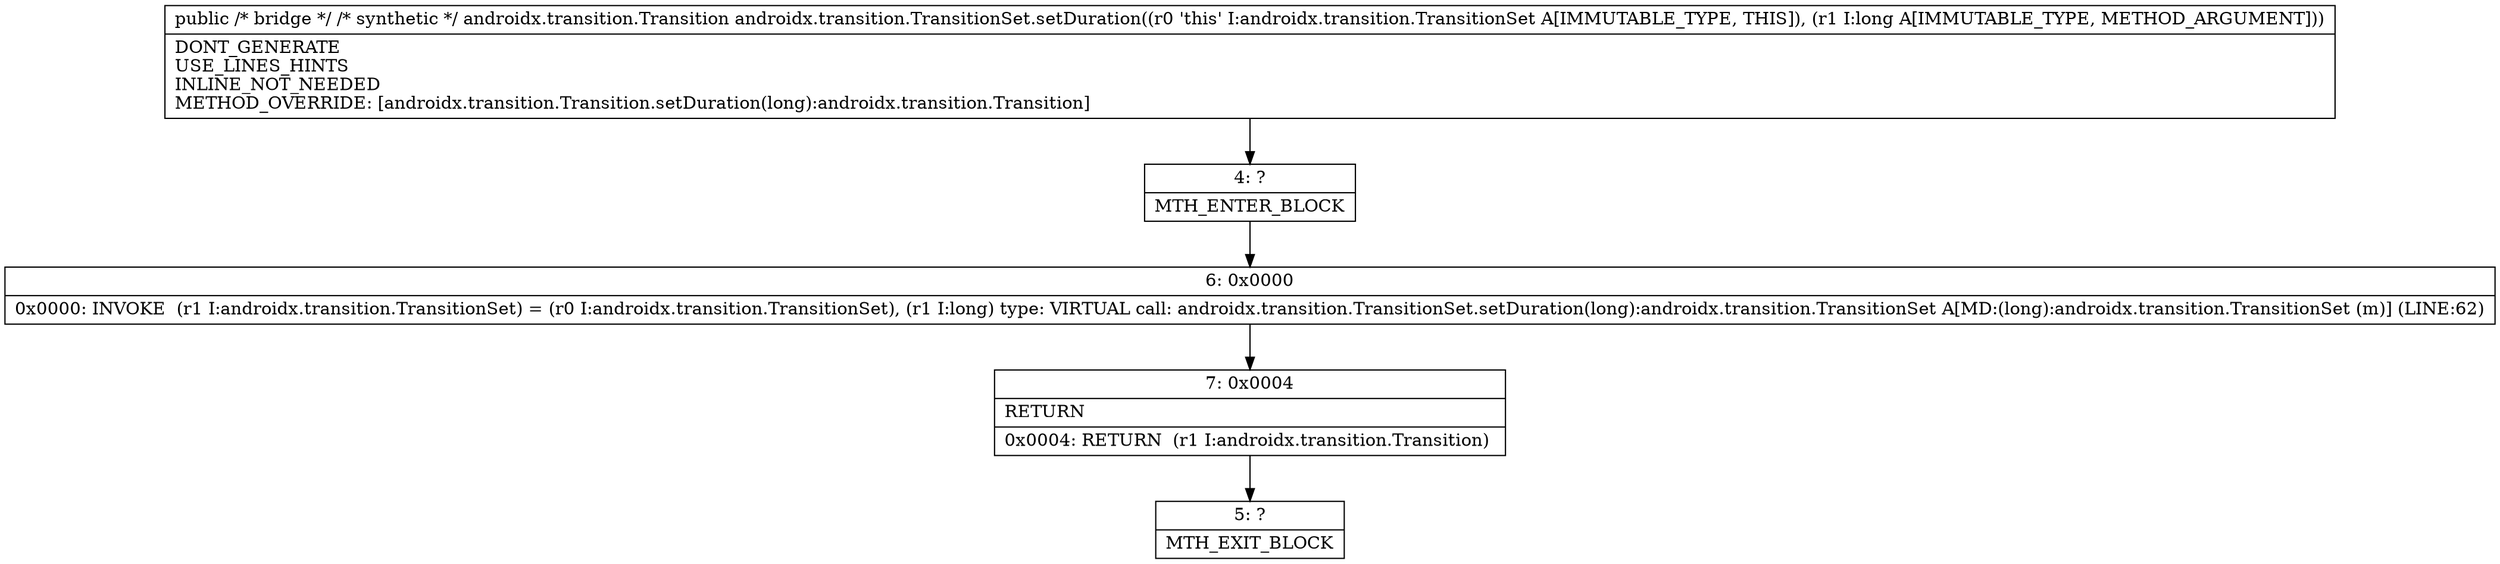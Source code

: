 digraph "CFG forandroidx.transition.TransitionSet.setDuration(J)Landroidx\/transition\/Transition;" {
Node_4 [shape=record,label="{4\:\ ?|MTH_ENTER_BLOCK\l}"];
Node_6 [shape=record,label="{6\:\ 0x0000|0x0000: INVOKE  (r1 I:androidx.transition.TransitionSet) = (r0 I:androidx.transition.TransitionSet), (r1 I:long) type: VIRTUAL call: androidx.transition.TransitionSet.setDuration(long):androidx.transition.TransitionSet A[MD:(long):androidx.transition.TransitionSet (m)] (LINE:62)\l}"];
Node_7 [shape=record,label="{7\:\ 0x0004|RETURN\l|0x0004: RETURN  (r1 I:androidx.transition.Transition) \l}"];
Node_5 [shape=record,label="{5\:\ ?|MTH_EXIT_BLOCK\l}"];
MethodNode[shape=record,label="{public \/* bridge *\/ \/* synthetic *\/ androidx.transition.Transition androidx.transition.TransitionSet.setDuration((r0 'this' I:androidx.transition.TransitionSet A[IMMUTABLE_TYPE, THIS]), (r1 I:long A[IMMUTABLE_TYPE, METHOD_ARGUMENT]))  | DONT_GENERATE\lUSE_LINES_HINTS\lINLINE_NOT_NEEDED\lMETHOD_OVERRIDE: [androidx.transition.Transition.setDuration(long):androidx.transition.Transition]\l}"];
MethodNode -> Node_4;Node_4 -> Node_6;
Node_6 -> Node_7;
Node_7 -> Node_5;
}

